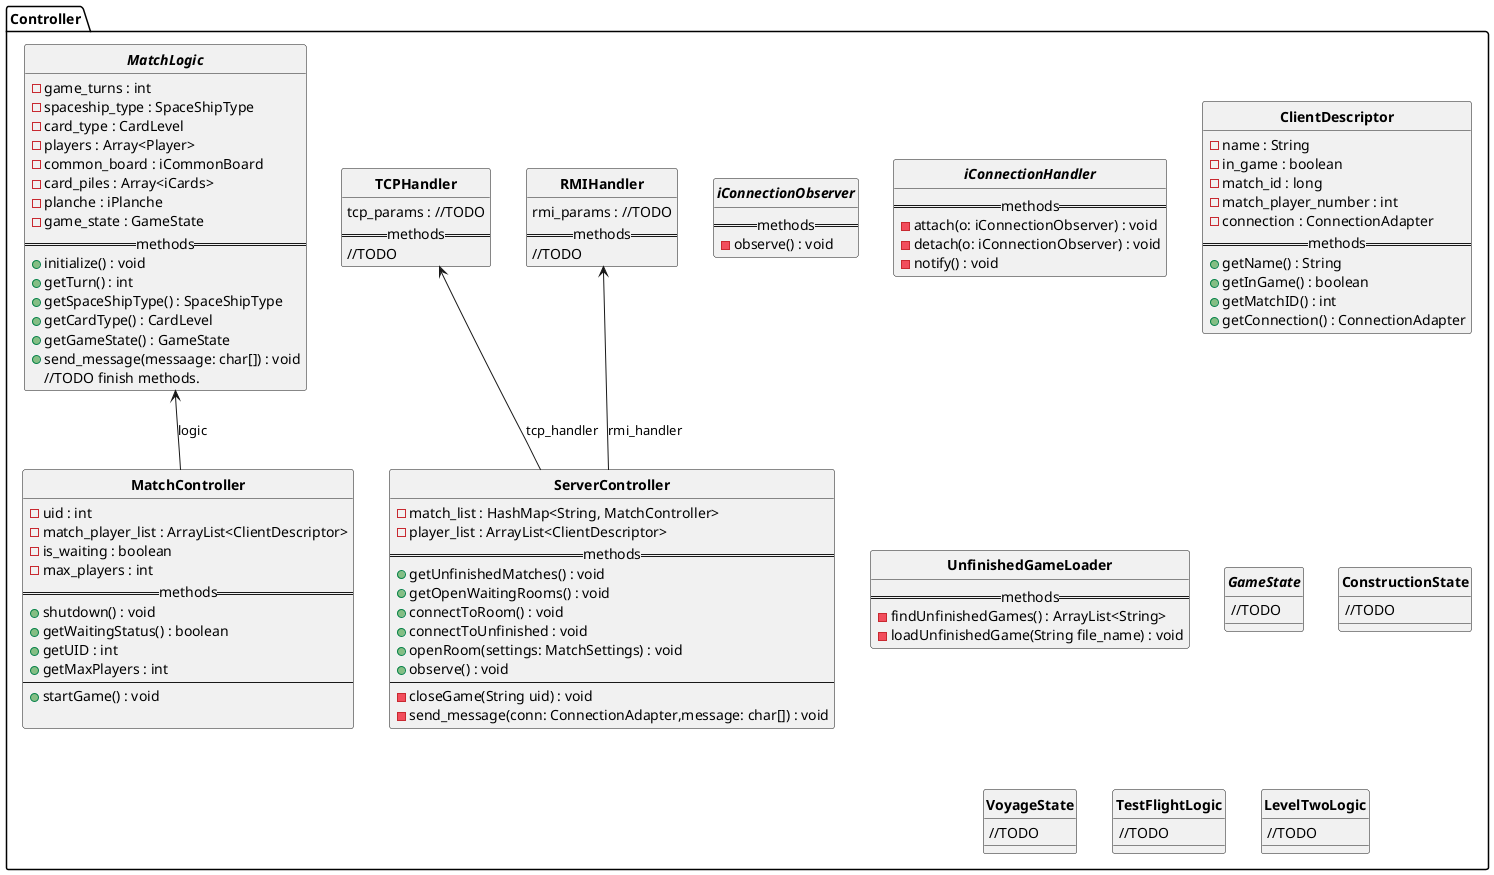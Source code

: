 @startuml controller
hide circle
skinparam classFontStyle bold
skinparam groupInheritance 2
set separator ::
skinparam classAttributeIconSize 12

' TODO sistemare tipi

' format unfinished games: list form
' 1 - game_id - num_players - player_name_0, .. , player_name_num_players-1.

package Controller{

    class ServerController {
        ' tenerla globale, ci serve modo di sapere a chi mandare poi i pacchetti e a quale match.
        {field} - match_list : HashMap<String, MatchController>
        {field} - player_list : ArrayList<ClientDescriptor>
        ==methods==
        {method} + getUnfinishedMatches() : void
        {method} + getOpenWaitingRooms() : void
        {method} + connectToRoom() : void
        {method} + connectToUnfinished : void
        {method} + openRoom(settings: MatchSettings) : void
        {method} + observe() : void
        --
        {method} - closeGame(String uid) : void 
        {method} - send_message(conn: ConnectionAdapter,message: char[]) : void
    }

    interface iConnectionObserver{
        ==methods==
        {method} - observe() : void
    }

    interface iConnectionHandler{
        ==methods==
        {method} - attach(o: iConnectionObserver) : void
        {method} - detach(o: iConnectionObserver) : void
        {method} - notify() : void
    }

    class RMIHandler{
        {field} rmi_params : //TODO
        ==methods==
        {method} //TODO 
    }

    class TCPHandler{
        {field} tcp_params : //TODO
        ==methods==
        {method} //TODO 
    }

    class MatchController{
        {field} - uid : int
        {field} - match_player_list : ArrayList<ClientDescriptor>
        {field} - is_waiting : boolean
        {field} - max_players : int
        ==methods==
        {method} + shutdown() : void
        {method} + getWaitingStatus() : boolean
        {method} + getUID : int
        {method} + getMaxPlayers : int
        ---
        {method} + startGame() : void

    }

    class ClientDescriptor {
        {field} - name : String
        {field} - in_game : boolean
        {field} - match_id : long
        {field} - match_player_number : int
        {field} - connection : ConnectionAdapter
        ==methods==
        {method} + getName() : String
        {method} + getInGame() : boolean
        {method} + getMatchID() : int
        {method} + getConnection() : ConnectionAdapter
    }

    class UnfinishedGameLoader{
        ==methods==
        {method} - findUnfinishedGames() : ArrayList<String>
        {method} - loadUnfinishedGame(String file_name) : void
    }

    abstract MatchLogic{
        {field} - game_turns : int
        {field} - spaceship_type : SpaceShipType
        {field} - card_type : CardLevel
        {field} - players : Array<Player>
        {field} - common_board : iCommonBoard
        {field} - card_piles : Array<iCards>
        {field} - planche : iPlanche
        {field} - game_state : GameState
        ==methods==
        {method} + initialize() : void 
        {method} + getTurn() : int
        {method} + getSpaceShipType() : SpaceShipType
        {method} + getCardType() : CardLevel
        {method} + getGameState() : GameState
        {method} + send_message(messaage: char[]) : void
        //TODO finish methods.
    }

    abstract GameState{ 
        //TODO
    }

    class ConstructionState{
        //TODO
    }

    class VoyageState{
        //TODO
    }

    class TestFlightLogic{
        //TODO

    }

    class LevelTwoLogic{
        //TODO
    }

    TCPHandler <-- ServerController:tcp_handler
    RMIHandler <-- ServerController:rmi_handler
    MatchLogic <-- MatchController:logic
}
@enduml


